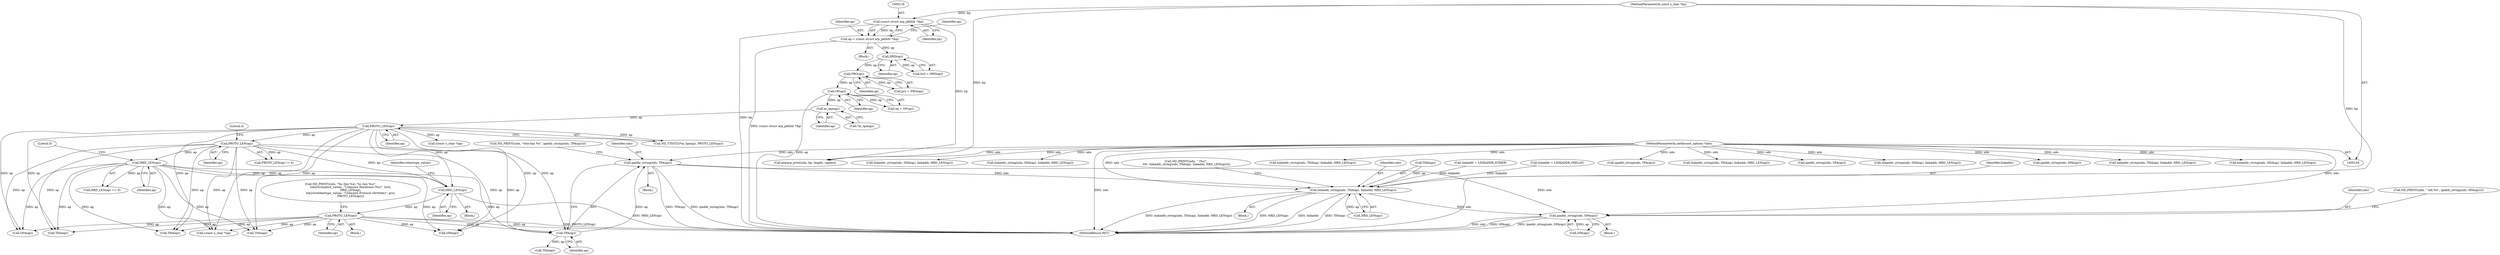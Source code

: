 digraph "0_tcpdump_13ab8d18617d616c7d343530f8a842e7143fb5cc@pointer" {
"1000261" [label="(Call,ipaddr_string(ndo, TPA(ap)))"];
"1000105" [label="(MethodParameterIn,netdissect_options *ndo)"];
"1000263" [label="(Call,TPA(ap))"];
"1000227" [label="(Call,PROTO_LEN(ap))"];
"1000220" [label="(Call,HRD_LEN(ap))"];
"1000202" [label="(Call,HRD_LEN(ap))"];
"1000197" [label="(Call,PROTO_LEN(ap))"];
"1000161" [label="(Call,PROTO_LEN(ap))"];
"1000159" [label="(Call,ar_tpa(ap))"];
"1000133" [label="(Call,OP(ap))"];
"1000129" [label="(Call,PRO(ap))"];
"1000125" [label="(Call,HRD(ap))"];
"1000115" [label="(Call,ap = (const struct arp_pkthdr *)bp)"];
"1000117" [label="(Call,(const struct arp_pkthdr *)bp)"];
"1000106" [label="(MethodParameterIn,const u_char *bp)"];
"1000278" [label="(Call,linkaddr_string(ndo, THA(ap), linkaddr, HRD_LEN(ap)))"];
"1000290" [label="(Call,ipaddr_string(ndo, SPA(ap)))"];
"1000204" [label="(Literal,0)"];
"1000227" [label="(Call,PROTO_LEN(ap))"];
"1000161" [label="(Call,PROTO_LEN(ap))"];
"1000197" [label="(Call,PROTO_LEN(ap))"];
"1000125" [label="(Call,HRD(ap))"];
"1000159" [label="(Call,ar_tpa(ap))"];
"1000160" [label="(Identifier,ap)"];
"1000302" [label="(Call,ipaddr_string(ndo, SPA(ap)))"];
"1000398" [label="(Call,(const u_char *)ap)"];
"1000343" [label="(Call,linkaddr_string(ndo, THA(ap), linkaddr, HRD_LEN(ap)))"];
"1000273" [label="(Call,ND_PRINT((ndo, \" (%s)\",\n \t\t\t\t  linkaddr_string(ndo, THA(ap), linkaddr, HRD_LEN(ap)))))"];
"1000203" [label="(Identifier,ap)"];
"1000262" [label="(Identifier,ndo)"];
"1000202" [label="(Call,HRD_LEN(ap))"];
"1000201" [label="(Call,HRD_LEN(ap) == 0)"];
"1000328" [label="(Call,linkaddr_string(ndo, SHA(ap), linkaddr, HRD_LEN(ap)))"];
"1000364" [label="(Call,THA(ap))"];
"1000291" [label="(Identifier,ndo)"];
"1000219" [label="(Block,)"];
"1000198" [label="(Identifier,ap)"];
"1000157" [label="(Call,ND_TTEST2(*ar_tpa(ap), PROTO_LEN(ap)))"];
"1000323" [label="(Call,THA(ap))"];
"1000306" [label="(Call,linkaddr_string(ndo, SHA(ap), linkaddr, HRD_LEN(ap)))"];
"1000123" [label="(Call,hrd = HRD(ap))"];
"1000122" [label="(Identifier,ap)"];
"1000304" [label="(Call,SPA(ap))"];
"1000384" [label="(Call,linkaddr_string(ndo, SHA(ap), linkaddr, HRD_LEN(ap)))"];
"1000127" [label="(Call,pro = PRO(ap))"];
"1000269" [label="(Call,THA(ap))"];
"1000228" [label="(Identifier,ap)"];
"1000220" [label="(Call,HRD_LEN(ap))"];
"1000362" [label="(Call,linkaddr_string(ndo, THA(ap), linkaddr, HRD_LEN(ap)))"];
"1000224" [label="(Identifier,ethertype_values)"];
"1000158" [label="(Call,*ar_tpa(ap))"];
"1000279" [label="(Identifier,ndo)"];
"1000261" [label="(Call,ipaddr_string(ndo, TPA(ap)))"];
"1000280" [label="(Call,THA(ap))"];
"1000209" [label="(Call,ND_PRINT((ndo, \"%s (len %u), %s (len %u)\",\n                      tok2str(arphrd_values, \"Unknown Hardware (%u)\", hrd),\n                      HRD_LEN(ap),\n                      tok2str(ethertype_values, \"Unknown Protocol (0x%04x)\", pro),\n                      PROTO_LEN(ap))))"];
"1000106" [label="(MethodParameterIn,const u_char *bp)"];
"1000350" [label="(Call,ipaddr_string(ndo, TPA(ap)))"];
"1000222" [label="(Block,)"];
"1000221" [label="(Identifier,ap)"];
"1000151" [label="(Call,linkaddr = LINKADDR_ETHER)"];
"1000129" [label="(Call,PRO(ap))"];
"1000292" [label="(Call,SPA(ap))"];
"1000345" [label="(Call,THA(ap))"];
"1000109" [label="(Block,)"];
"1000126" [label="(Identifier,ap)"];
"1000119" [label="(Identifier,bp)"];
"1000199" [label="(Literal,4)"];
"1000263" [label="(Call,TPA(ap))"];
"1000162" [label="(Identifier,ap)"];
"1000259" [label="(Block,)"];
"1000256" [label="(Call,ND_PRINT((ndo, \"who-has %s\", ipaddr_string(ndo, TPA(ap)))))"];
"1000264" [label="(Identifier,ap)"];
"1000386" [label="(Call,SHA(ap))"];
"1000117" [label="(Call,(const struct arp_pkthdr *)bp)"];
"1000288" [label="(Block,)"];
"1000130" [label="(Identifier,ap)"];
"1000146" [label="(Call,linkaddr = LINKADDR_FRELAY)"];
"1000134" [label="(Identifier,ap)"];
"1000278" [label="(Call,linkaddr_string(ndo, THA(ap), linkaddr, HRD_LEN(ap)))"];
"1000276" [label="(Block,)"];
"1000115" [label="(Call,ap = (const struct arp_pkthdr *)bp)"];
"1000283" [label="(Call,HRD_LEN(ap))"];
"1000321" [label="(Call,linkaddr_string(ndo, THA(ap), linkaddr, HRD_LEN(ap)))"];
"1000391" [label="(Call,ipaddr_string(ndo, SPA(ap)))"];
"1000369" [label="(Call,linkaddr_string(ndo, SHA(ap), linkaddr, HRD_LEN(ap)))"];
"1000116" [label="(Identifier,ap)"];
"1000282" [label="(Identifier,linkaddr)"];
"1000139" [label="(Call,atmarp_print(ndo, bp, length, caplen))"];
"1000171" [label="(Call,(const u_char *)ap)"];
"1000133" [label="(Call,OP(ap))"];
"1000290" [label="(Call,ipaddr_string(ndo, SPA(ap)))"];
"1000285" [label="(Call,ND_PRINT((ndo, \" tell %s\", ipaddr_string(ndo, SPA(ap)))))"];
"1000418" [label="(MethodReturn,RET)"];
"1000105" [label="(MethodParameterIn,netdissect_options *ndo)"];
"1000131" [label="(Call,op = OP(ap))"];
"1000196" [label="(Call,PROTO_LEN(ap) != 4)"];
"1000261" -> "1000259"  [label="AST: "];
"1000261" -> "1000263"  [label="CFG: "];
"1000262" -> "1000261"  [label="AST: "];
"1000263" -> "1000261"  [label="AST: "];
"1000256" -> "1000261"  [label="CFG: "];
"1000261" -> "1000418"  [label="DDG: TPA(ap)"];
"1000261" -> "1000418"  [label="DDG: ipaddr_string(ndo, TPA(ap))"];
"1000105" -> "1000261"  [label="DDG: ndo"];
"1000263" -> "1000261"  [label="DDG: ap"];
"1000261" -> "1000278"  [label="DDG: ndo"];
"1000261" -> "1000290"  [label="DDG: ndo"];
"1000105" -> "1000104"  [label="AST: "];
"1000105" -> "1000418"  [label="DDG: ndo"];
"1000105" -> "1000139"  [label="DDG: ndo"];
"1000105" -> "1000278"  [label="DDG: ndo"];
"1000105" -> "1000290"  [label="DDG: ndo"];
"1000105" -> "1000302"  [label="DDG: ndo"];
"1000105" -> "1000306"  [label="DDG: ndo"];
"1000105" -> "1000321"  [label="DDG: ndo"];
"1000105" -> "1000328"  [label="DDG: ndo"];
"1000105" -> "1000343"  [label="DDG: ndo"];
"1000105" -> "1000350"  [label="DDG: ndo"];
"1000105" -> "1000362"  [label="DDG: ndo"];
"1000105" -> "1000369"  [label="DDG: ndo"];
"1000105" -> "1000384"  [label="DDG: ndo"];
"1000105" -> "1000391"  [label="DDG: ndo"];
"1000263" -> "1000264"  [label="CFG: "];
"1000264" -> "1000263"  [label="AST: "];
"1000227" -> "1000263"  [label="DDG: ap"];
"1000202" -> "1000263"  [label="DDG: ap"];
"1000161" -> "1000263"  [label="DDG: ap"];
"1000197" -> "1000263"  [label="DDG: ap"];
"1000263" -> "1000269"  [label="DDG: ap"];
"1000227" -> "1000222"  [label="AST: "];
"1000227" -> "1000228"  [label="CFG: "];
"1000228" -> "1000227"  [label="AST: "];
"1000209" -> "1000227"  [label="CFG: "];
"1000227" -> "1000418"  [label="DDG: PROTO_LEN(ap)"];
"1000227" -> "1000418"  [label="DDG: ap"];
"1000220" -> "1000227"  [label="DDG: ap"];
"1000227" -> "1000304"  [label="DDG: ap"];
"1000227" -> "1000323"  [label="DDG: ap"];
"1000227" -> "1000345"  [label="DDG: ap"];
"1000227" -> "1000364"  [label="DDG: ap"];
"1000227" -> "1000386"  [label="DDG: ap"];
"1000227" -> "1000398"  [label="DDG: ap"];
"1000220" -> "1000219"  [label="AST: "];
"1000220" -> "1000221"  [label="CFG: "];
"1000221" -> "1000220"  [label="AST: "];
"1000224" -> "1000220"  [label="CFG: "];
"1000220" -> "1000418"  [label="DDG: HRD_LEN(ap)"];
"1000202" -> "1000220"  [label="DDG: ap"];
"1000161" -> "1000220"  [label="DDG: ap"];
"1000197" -> "1000220"  [label="DDG: ap"];
"1000202" -> "1000201"  [label="AST: "];
"1000202" -> "1000203"  [label="CFG: "];
"1000203" -> "1000202"  [label="AST: "];
"1000204" -> "1000202"  [label="CFG: "];
"1000202" -> "1000201"  [label="DDG: ap"];
"1000197" -> "1000202"  [label="DDG: ap"];
"1000202" -> "1000304"  [label="DDG: ap"];
"1000202" -> "1000323"  [label="DDG: ap"];
"1000202" -> "1000345"  [label="DDG: ap"];
"1000202" -> "1000364"  [label="DDG: ap"];
"1000202" -> "1000386"  [label="DDG: ap"];
"1000202" -> "1000398"  [label="DDG: ap"];
"1000197" -> "1000196"  [label="AST: "];
"1000197" -> "1000198"  [label="CFG: "];
"1000198" -> "1000197"  [label="AST: "];
"1000199" -> "1000197"  [label="CFG: "];
"1000197" -> "1000196"  [label="DDG: ap"];
"1000161" -> "1000197"  [label="DDG: ap"];
"1000197" -> "1000304"  [label="DDG: ap"];
"1000197" -> "1000323"  [label="DDG: ap"];
"1000197" -> "1000345"  [label="DDG: ap"];
"1000197" -> "1000364"  [label="DDG: ap"];
"1000197" -> "1000386"  [label="DDG: ap"];
"1000197" -> "1000398"  [label="DDG: ap"];
"1000161" -> "1000157"  [label="AST: "];
"1000161" -> "1000162"  [label="CFG: "];
"1000162" -> "1000161"  [label="AST: "];
"1000157" -> "1000161"  [label="CFG: "];
"1000161" -> "1000157"  [label="DDG: ap"];
"1000159" -> "1000161"  [label="DDG: ap"];
"1000161" -> "1000171"  [label="DDG: ap"];
"1000161" -> "1000304"  [label="DDG: ap"];
"1000161" -> "1000323"  [label="DDG: ap"];
"1000161" -> "1000345"  [label="DDG: ap"];
"1000161" -> "1000364"  [label="DDG: ap"];
"1000161" -> "1000386"  [label="DDG: ap"];
"1000161" -> "1000398"  [label="DDG: ap"];
"1000159" -> "1000158"  [label="AST: "];
"1000159" -> "1000160"  [label="CFG: "];
"1000160" -> "1000159"  [label="AST: "];
"1000158" -> "1000159"  [label="CFG: "];
"1000133" -> "1000159"  [label="DDG: ap"];
"1000133" -> "1000131"  [label="AST: "];
"1000133" -> "1000134"  [label="CFG: "];
"1000134" -> "1000133"  [label="AST: "];
"1000131" -> "1000133"  [label="CFG: "];
"1000133" -> "1000418"  [label="DDG: ap"];
"1000133" -> "1000131"  [label="DDG: ap"];
"1000129" -> "1000133"  [label="DDG: ap"];
"1000129" -> "1000127"  [label="AST: "];
"1000129" -> "1000130"  [label="CFG: "];
"1000130" -> "1000129"  [label="AST: "];
"1000127" -> "1000129"  [label="CFG: "];
"1000129" -> "1000127"  [label="DDG: ap"];
"1000125" -> "1000129"  [label="DDG: ap"];
"1000125" -> "1000123"  [label="AST: "];
"1000125" -> "1000126"  [label="CFG: "];
"1000126" -> "1000125"  [label="AST: "];
"1000123" -> "1000125"  [label="CFG: "];
"1000125" -> "1000123"  [label="DDG: ap"];
"1000115" -> "1000125"  [label="DDG: ap"];
"1000115" -> "1000109"  [label="AST: "];
"1000115" -> "1000117"  [label="CFG: "];
"1000116" -> "1000115"  [label="AST: "];
"1000117" -> "1000115"  [label="AST: "];
"1000122" -> "1000115"  [label="CFG: "];
"1000115" -> "1000418"  [label="DDG: (const struct arp_pkthdr *)bp"];
"1000117" -> "1000115"  [label="DDG: bp"];
"1000117" -> "1000119"  [label="CFG: "];
"1000118" -> "1000117"  [label="AST: "];
"1000119" -> "1000117"  [label="AST: "];
"1000117" -> "1000418"  [label="DDG: bp"];
"1000106" -> "1000117"  [label="DDG: bp"];
"1000117" -> "1000139"  [label="DDG: bp"];
"1000106" -> "1000104"  [label="AST: "];
"1000106" -> "1000418"  [label="DDG: bp"];
"1000106" -> "1000139"  [label="DDG: bp"];
"1000278" -> "1000276"  [label="AST: "];
"1000278" -> "1000283"  [label="CFG: "];
"1000279" -> "1000278"  [label="AST: "];
"1000280" -> "1000278"  [label="AST: "];
"1000282" -> "1000278"  [label="AST: "];
"1000283" -> "1000278"  [label="AST: "];
"1000273" -> "1000278"  [label="CFG: "];
"1000278" -> "1000418"  [label="DDG: linkaddr"];
"1000278" -> "1000418"  [label="DDG: THA(ap)"];
"1000278" -> "1000418"  [label="DDG: linkaddr_string(ndo, THA(ap), linkaddr, HRD_LEN(ap))"];
"1000278" -> "1000418"  [label="DDG: HRD_LEN(ap)"];
"1000280" -> "1000278"  [label="DDG: ap"];
"1000151" -> "1000278"  [label="DDG: linkaddr"];
"1000146" -> "1000278"  [label="DDG: linkaddr"];
"1000283" -> "1000278"  [label="DDG: ap"];
"1000278" -> "1000290"  [label="DDG: ndo"];
"1000290" -> "1000288"  [label="AST: "];
"1000290" -> "1000292"  [label="CFG: "];
"1000291" -> "1000290"  [label="AST: "];
"1000292" -> "1000290"  [label="AST: "];
"1000285" -> "1000290"  [label="CFG: "];
"1000290" -> "1000418"  [label="DDG: ndo"];
"1000290" -> "1000418"  [label="DDG: SPA(ap)"];
"1000290" -> "1000418"  [label="DDG: ipaddr_string(ndo, SPA(ap))"];
"1000292" -> "1000290"  [label="DDG: ap"];
}
